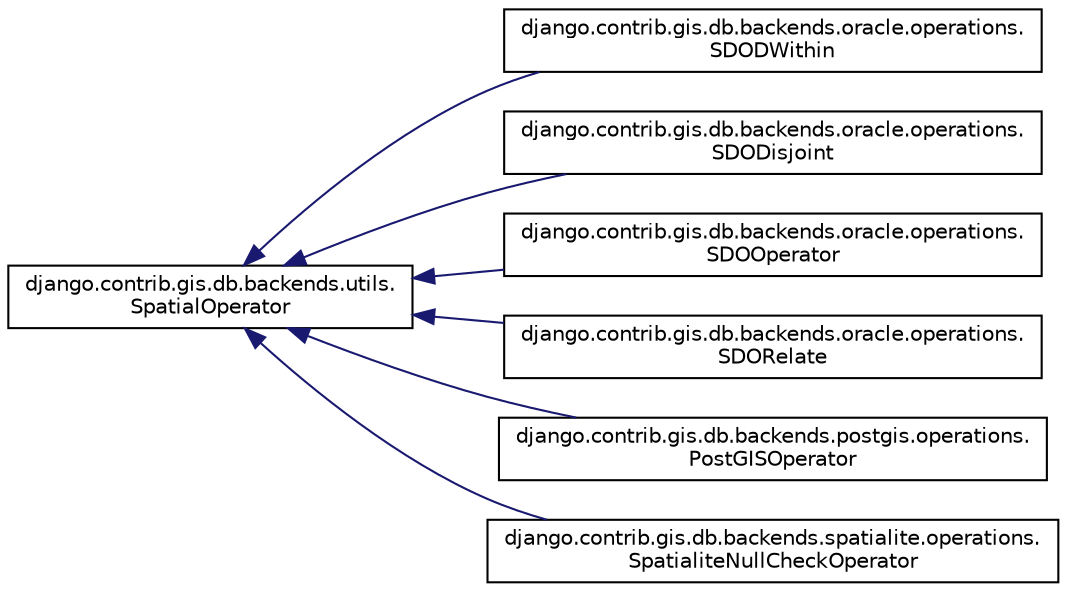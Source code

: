 digraph "Graphical Class Hierarchy"
{
 // LATEX_PDF_SIZE
  edge [fontname="Helvetica",fontsize="10",labelfontname="Helvetica",labelfontsize="10"];
  node [fontname="Helvetica",fontsize="10",shape=record];
  rankdir="LR";
  Node0 [label="django.contrib.gis.db.backends.utils.\lSpatialOperator",height=0.2,width=0.4,color="black", fillcolor="white", style="filled",URL="$da/d29/classdjango_1_1contrib_1_1gis_1_1db_1_1backends_1_1utils_1_1_spatial_operator.html",tooltip=" "];
  Node0 -> Node1 [dir="back",color="midnightblue",fontsize="10",style="solid",fontname="Helvetica"];
  Node1 [label="django.contrib.gis.db.backends.oracle.operations.\lSDODWithin",height=0.2,width=0.4,color="black", fillcolor="white", style="filled",URL="$dd/d81/classdjango_1_1contrib_1_1gis_1_1db_1_1backends_1_1oracle_1_1operations_1_1_s_d_o_d_within.html",tooltip=" "];
  Node0 -> Node2 [dir="back",color="midnightblue",fontsize="10",style="solid",fontname="Helvetica"];
  Node2 [label="django.contrib.gis.db.backends.oracle.operations.\lSDODisjoint",height=0.2,width=0.4,color="black", fillcolor="white", style="filled",URL="$dd/dc1/classdjango_1_1contrib_1_1gis_1_1db_1_1backends_1_1oracle_1_1operations_1_1_s_d_o_disjoint.html",tooltip=" "];
  Node0 -> Node3 [dir="back",color="midnightblue",fontsize="10",style="solid",fontname="Helvetica"];
  Node3 [label="django.contrib.gis.db.backends.oracle.operations.\lSDOOperator",height=0.2,width=0.4,color="black", fillcolor="white", style="filled",URL="$d4/d3c/classdjango_1_1contrib_1_1gis_1_1db_1_1backends_1_1oracle_1_1operations_1_1_s_d_o_operator.html",tooltip=" "];
  Node0 -> Node4 [dir="back",color="midnightblue",fontsize="10",style="solid",fontname="Helvetica"];
  Node4 [label="django.contrib.gis.db.backends.oracle.operations.\lSDORelate",height=0.2,width=0.4,color="black", fillcolor="white", style="filled",URL="$d9/d5b/classdjango_1_1contrib_1_1gis_1_1db_1_1backends_1_1oracle_1_1operations_1_1_s_d_o_relate.html",tooltip=" "];
  Node0 -> Node5 [dir="back",color="midnightblue",fontsize="10",style="solid",fontname="Helvetica"];
  Node5 [label="django.contrib.gis.db.backends.postgis.operations.\lPostGISOperator",height=0.2,width=0.4,color="black", fillcolor="white", style="filled",URL="$d3/de0/classdjango_1_1contrib_1_1gis_1_1db_1_1backends_1_1postgis_1_1operations_1_1_post_g_i_s_operator.html",tooltip=" "];
  Node0 -> Node6 [dir="back",color="midnightblue",fontsize="10",style="solid",fontname="Helvetica"];
  Node6 [label="django.contrib.gis.db.backends.spatialite.operations.\lSpatialiteNullCheckOperator",height=0.2,width=0.4,color="black", fillcolor="white", style="filled",URL="$d7/dbb/classdjango_1_1contrib_1_1gis_1_1db_1_1backends_1_1spatialite_1_1operations_1_1_spatialite_null_check_operator.html",tooltip=" "];
}
